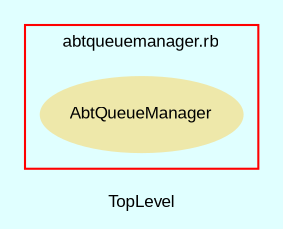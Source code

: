 digraph TopLevel {
    compound = true
    bgcolor = lightcyan1
    fontname = Arial
    fontsize = 8
    label = "TopLevel"
    node [
        fontname = Arial,
        fontsize = 8,
        color = black
    ]

    subgraph cluster_6 {
        fontname = Arial
        color = red
        label = "abtqueuemanager.rb"
        AbtQueueManager [
            fontcolor = black,
            URL = "classes/AbtQueueManager.html",
            shape = ellipse,
            color = palegoldenrod,
            style = filled,
            label = "AbtQueueManager"
        ]

    }

}

